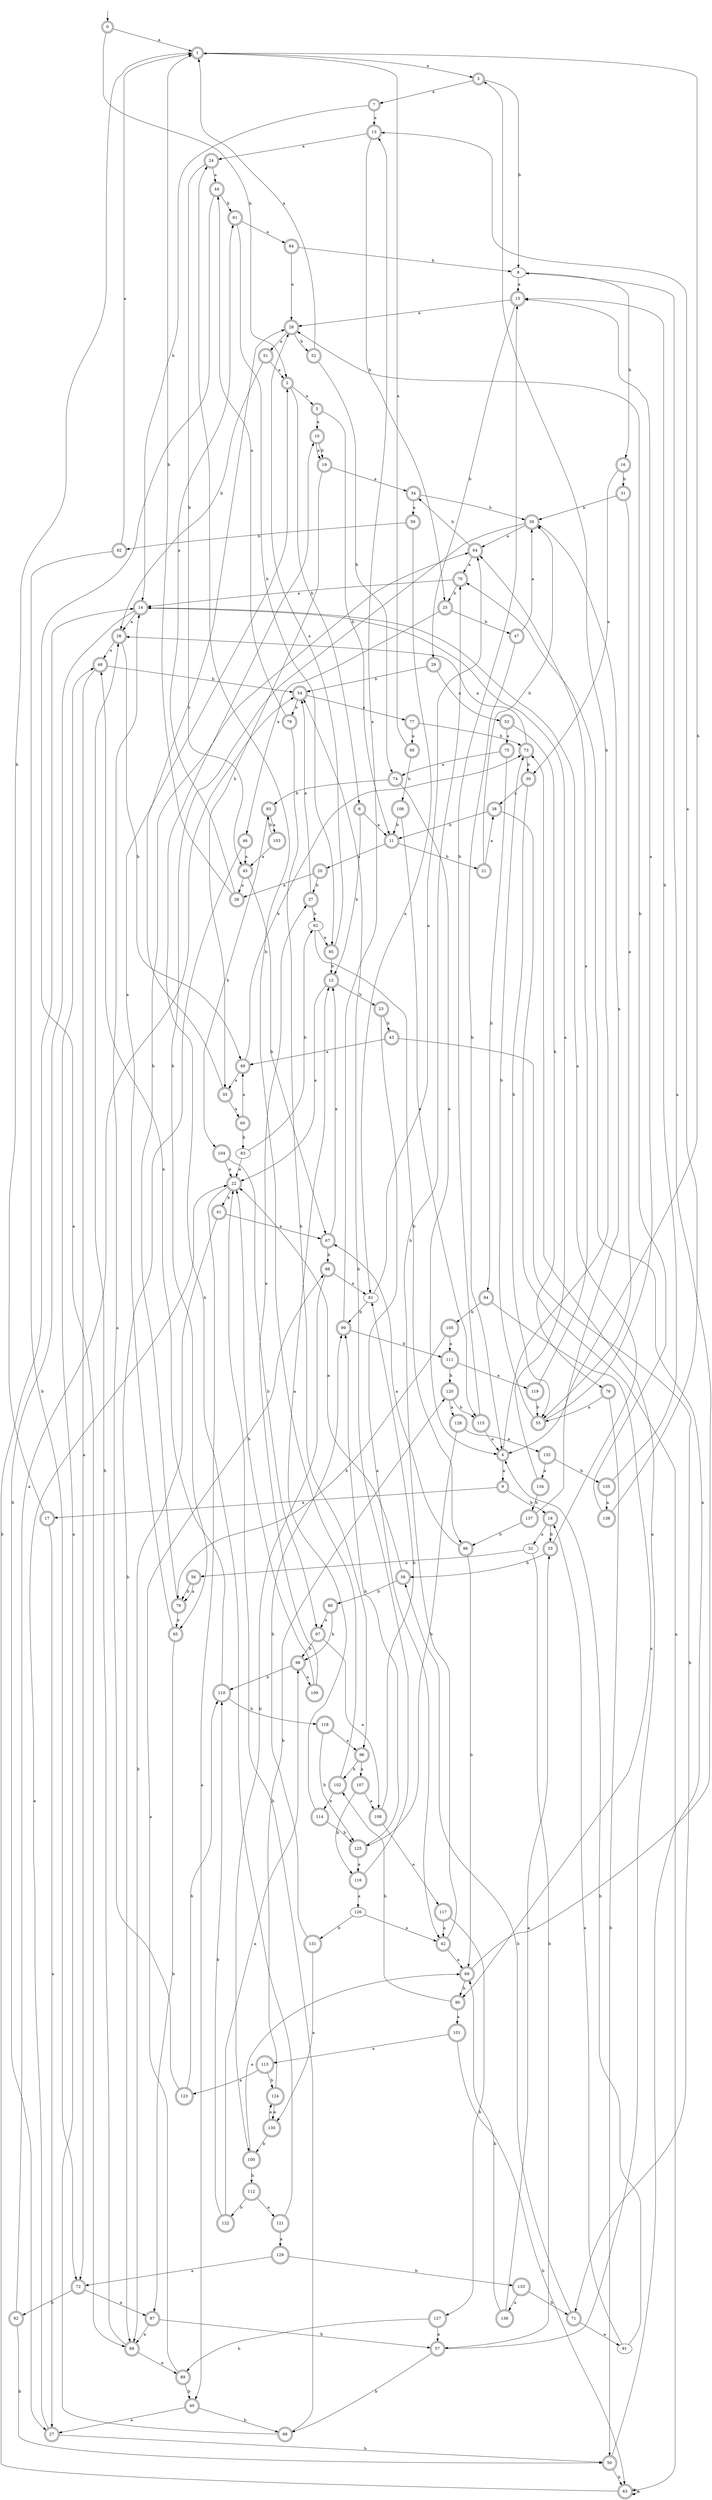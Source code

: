 digraph RandomDFA {
  __start0 [label="", shape=none];
  __start0 -> 0 [label=""];
  0 [shape=circle] [shape=doublecircle]
  0 -> 1 [label="a"]
  0 -> 2 [label="b"]
  1 [shape=doublecircle]
  1 -> 3 [label="a"]
  1 -> 4 [label="b"]
  2 [shape=doublecircle]
  2 -> 5 [label="a"]
  2 -> 6 [label="b"]
  3 [shape=doublecircle]
  3 -> 7 [label="a"]
  3 -> 8 [label="b"]
  4 [shape=doublecircle]
  4 -> 9 [label="a"]
  4 -> 3 [label="b"]
  5 [shape=doublecircle]
  5 -> 10 [label="a"]
  5 -> 11 [label="b"]
  6 [shape=doublecircle]
  6 -> 11 [label="a"]
  6 -> 12 [label="b"]
  7 [shape=doublecircle]
  7 -> 13 [label="a"]
  7 -> 14 [label="b"]
  8
  8 -> 15 [label="a"]
  8 -> 16 [label="b"]
  9 [shape=doublecircle]
  9 -> 17 [label="a"]
  9 -> 18 [label="b"]
  10 [shape=doublecircle]
  10 -> 19 [label="a"]
  10 -> 19 [label="b"]
  11 [shape=doublecircle]
  11 -> 20 [label="a"]
  11 -> 21 [label="b"]
  12 [shape=doublecircle]
  12 -> 22 [label="a"]
  12 -> 23 [label="b"]
  13 [shape=doublecircle]
  13 -> 24 [label="a"]
  13 -> 25 [label="b"]
  14 [shape=doublecircle]
  14 -> 26 [label="a"]
  14 -> 27 [label="b"]
  15 [shape=doublecircle]
  15 -> 28 [label="a"]
  15 -> 29 [label="b"]
  16 [shape=doublecircle]
  16 -> 30 [label="a"]
  16 -> 31 [label="b"]
  17 [shape=doublecircle]
  17 -> 27 [label="a"]
  17 -> 1 [label="b"]
  18 [shape=doublecircle]
  18 -> 32 [label="a"]
  18 -> 33 [label="b"]
  19 [shape=doublecircle]
  19 -> 34 [label="a"]
  19 -> 35 [label="b"]
  20 [shape=doublecircle]
  20 -> 36 [label="a"]
  20 -> 37 [label="b"]
  21 [shape=doublecircle]
  21 -> 38 [label="a"]
  21 -> 39 [label="b"]
  22 [shape=doublecircle]
  22 -> 40 [label="a"]
  22 -> 41 [label="b"]
  23 [shape=doublecircle]
  23 -> 42 [label="a"]
  23 -> 43 [label="b"]
  24 [shape=doublecircle]
  24 -> 44 [label="a"]
  24 -> 45 [label="b"]
  25 [shape=doublecircle]
  25 -> 46 [label="a"]
  25 -> 47 [label="b"]
  26 [shape=doublecircle]
  26 -> 48 [label="a"]
  26 -> 49 [label="b"]
  27 [shape=doublecircle]
  27 -> 22 [label="a"]
  27 -> 50 [label="b"]
  28 [shape=doublecircle]
  28 -> 51 [label="a"]
  28 -> 52 [label="b"]
  29 [shape=doublecircle]
  29 -> 53 [label="a"]
  29 -> 54 [label="b"]
  30 [shape=doublecircle]
  30 -> 38 [label="a"]
  30 -> 55 [label="b"]
  31 [shape=doublecircle]
  31 -> 55 [label="a"]
  31 -> 39 [label="b"]
  32
  32 -> 56 [label="a"]
  32 -> 57 [label="b"]
  33 [shape=doublecircle]
  33 -> 14 [label="a"]
  33 -> 58 [label="b"]
  34 [shape=doublecircle]
  34 -> 59 [label="a"]
  34 -> 39 [label="b"]
  35 [shape=doublecircle]
  35 -> 60 [label="a"]
  35 -> 28 [label="b"]
  36 [shape=doublecircle]
  36 -> 61 [label="a"]
  36 -> 1 [label="b"]
  37 [shape=doublecircle]
  37 -> 54 [label="a"]
  37 -> 62 [label="b"]
  38 [shape=doublecircle]
  38 -> 63 [label="a"]
  38 -> 11 [label="b"]
  39 [shape=doublecircle]
  39 -> 64 [label="a"]
  39 -> 65 [label="b"]
  40 [shape=doublecircle]
  40 -> 27 [label="a"]
  40 -> 66 [label="b"]
  41 [shape=doublecircle]
  41 -> 67 [label="a"]
  41 -> 68 [label="b"]
  42 [shape=doublecircle]
  42 -> 69 [label="a"]
  42 -> 70 [label="b"]
  43 [shape=doublecircle]
  43 -> 49 [label="a"]
  43 -> 71 [label="b"]
  44 [shape=doublecircle]
  44 -> 68 [label="a"]
  44 -> 61 [label="b"]
  45 [shape=doublecircle]
  45 -> 36 [label="a"]
  45 -> 67 [label="b"]
  46 [shape=doublecircle]
  46 -> 45 [label="a"]
  46 -> 68 [label="b"]
  47 [shape=doublecircle]
  47 -> 39 [label="a"]
  47 -> 4 [label="b"]
  48 [shape=doublecircle]
  48 -> 72 [label="a"]
  48 -> 54 [label="b"]
  49 [shape=doublecircle]
  49 -> 35 [label="a"]
  49 -> 73 [label="b"]
  50 [shape=doublecircle]
  50 -> 70 [label="a"]
  50 -> 63 [label="b"]
  51 [shape=doublecircle]
  51 -> 2 [label="a"]
  51 -> 26 [label="b"]
  52 [shape=doublecircle]
  52 -> 1 [label="a"]
  52 -> 74 [label="b"]
  53 [shape=doublecircle]
  53 -> 75 [label="a"]
  53 -> 76 [label="b"]
  54 [shape=doublecircle]
  54 -> 77 [label="a"]
  54 -> 78 [label="b"]
  55 [shape=doublecircle]
  55 -> 15 [label="a"]
  55 -> 73 [label="b"]
  56 [shape=doublecircle]
  56 -> 79 [label="a"]
  56 -> 79 [label="b"]
  57 [shape=doublecircle]
  57 -> 73 [label="a"]
  57 -> 66 [label="b"]
  58 [shape=doublecircle]
  58 -> 22 [label="a"]
  58 -> 80 [label="b"]
  59 [shape=doublecircle]
  59 -> 81 [label="a"]
  59 -> 82 [label="b"]
  60 [shape=doublecircle]
  60 -> 49 [label="a"]
  60 -> 83 [label="b"]
  61 [shape=doublecircle]
  61 -> 84 [label="a"]
  61 -> 85 [label="b"]
  62
  62 -> 85 [label="a"]
  62 -> 86 [label="b"]
  63 [shape=doublecircle]
  63 -> 63 [label="a"]
  63 -> 14 [label="b"]
  64 [shape=doublecircle]
  64 -> 70 [label="a"]
  64 -> 34 [label="b"]
  65 [shape=doublecircle]
  65 -> 2 [label="a"]
  65 -> 87 [label="b"]
  66 [shape=doublecircle]
  66 -> 48 [label="a"]
  66 -> 22 [label="b"]
  67 [shape=doublecircle]
  67 -> 12 [label="a"]
  67 -> 88 [label="b"]
  68 [shape=doublecircle]
  68 -> 89 [label="a"]
  68 -> 26 [label="b"]
  69 [shape=doublecircle]
  69 -> 8 [label="a"]
  69 -> 90 [label="b"]
  70 [shape=doublecircle]
  70 -> 14 [label="a"]
  70 -> 25 [label="b"]
  71 [shape=doublecircle]
  71 -> 91 [label="a"]
  71 -> 58 [label="b"]
  72 [shape=doublecircle]
  72 -> 87 [label="a"]
  72 -> 92 [label="b"]
  73 [shape=doublecircle]
  73 -> 26 [label="a"]
  73 -> 30 [label="b"]
  74 [shape=doublecircle]
  74 -> 4 [label="a"]
  74 -> 93 [label="b"]
  75 [shape=doublecircle]
  75 -> 74 [label="a"]
  75 -> 94 [label="b"]
  76 [shape=doublecircle]
  76 -> 55 [label="a"]
  76 -> 50 [label="b"]
  77 [shape=doublecircle]
  77 -> 95 [label="a"]
  77 -> 73 [label="b"]
  78 [shape=doublecircle]
  78 -> 44 [label="a"]
  78 -> 96 [label="b"]
  79 [shape=doublecircle]
  79 -> 65 [label="a"]
  79 -> 64 [label="b"]
  80 [shape=doublecircle]
  80 -> 97 [label="a"]
  80 -> 98 [label="b"]
  81
  81 -> 64 [label="a"]
  81 -> 99 [label="b"]
  82 [shape=doublecircle]
  82 -> 1 [label="a"]
  82 -> 72 [label="b"]
  83
  83 -> 22 [label="a"]
  83 -> 62 [label="b"]
  84 [shape=doublecircle]
  84 -> 28 [label="a"]
  84 -> 8 [label="b"]
  85 [shape=doublecircle]
  85 -> 28 [label="a"]
  85 -> 12 [label="b"]
  86 [shape=doublecircle]
  86 -> 67 [label="a"]
  86 -> 69 [label="b"]
  87 [shape=doublecircle]
  87 -> 68 [label="a"]
  87 -> 57 [label="b"]
  88 [shape=doublecircle]
  88 -> 81 [label="a"]
  88 -> 100 [label="b"]
  89 [shape=doublecircle]
  89 -> 88 [label="a"]
  89 -> 40 [label="b"]
  90 [shape=doublecircle]
  90 -> 101 [label="a"]
  90 -> 102 [label="b"]
  91
  91 -> 18 [label="a"]
  91 -> 4 [label="b"]
  92 [shape=doublecircle]
  92 -> 54 [label="a"]
  92 -> 50 [label="b"]
  93 [shape=doublecircle]
  93 -> 103 [label="a"]
  93 -> 104 [label="b"]
  94 [shape=doublecircle]
  94 -> 90 [label="a"]
  94 -> 105 [label="b"]
  95 [shape=doublecircle]
  95 -> 1 [label="a"]
  95 -> 106 [label="b"]
  96 [shape=doublecircle]
  96 -> 107 [label="a"]
  96 -> 102 [label="b"]
  97 [shape=doublecircle]
  97 -> 108 [label="a"]
  97 -> 98 [label="b"]
  98 [shape=doublecircle]
  98 -> 109 [label="a"]
  98 -> 110 [label="b"]
  99 [shape=doublecircle]
  99 -> 13 [label="a"]
  99 -> 111 [label="b"]
  100 [shape=doublecircle]
  100 -> 69 [label="a"]
  100 -> 112 [label="b"]
  101 [shape=doublecircle]
  101 -> 113 [label="a"]
  101 -> 63 [label="b"]
  102 [shape=doublecircle]
  102 -> 114 [label="a"]
  102 -> 24 [label="b"]
  103 [shape=doublecircle]
  103 -> 45 [label="a"]
  103 -> 93 [label="b"]
  104 [shape=doublecircle]
  104 -> 22 [label="a"]
  104 -> 97 [label="b"]
  105 [shape=doublecircle]
  105 -> 111 [label="a"]
  105 -> 79 [label="b"]
  106 [shape=doublecircle]
  106 -> 115 [label="a"]
  106 -> 11 [label="b"]
  107 [shape=doublecircle]
  107 -> 108 [label="a"]
  107 -> 116 [label="b"]
  108 [shape=doublecircle]
  108 -> 117 [label="a"]
  108 -> 81 [label="b"]
  109 [shape=doublecircle]
  109 -> 37 [label="a"]
  109 -> 22 [label="b"]
  110 [shape=doublecircle]
  110 -> 48 [label="a"]
  110 -> 118 [label="b"]
  111 [shape=doublecircle]
  111 -> 119 [label="a"]
  111 -> 120 [label="b"]
  112 [shape=doublecircle]
  112 -> 121 [label="a"]
  112 -> 122 [label="b"]
  113 [shape=doublecircle]
  113 -> 123 [label="a"]
  113 -> 124 [label="b"]
  114 [shape=doublecircle]
  114 -> 12 [label="a"]
  114 -> 125 [label="b"]
  115 [shape=doublecircle]
  115 -> 4 [label="a"]
  115 -> 15 [label="b"]
  116 [shape=doublecircle]
  116 -> 126 [label="a"]
  116 -> 54 [label="b"]
  117 [shape=doublecircle]
  117 -> 42 [label="a"]
  117 -> 127 [label="b"]
  118 [shape=doublecircle]
  118 -> 96 [label="a"]
  118 -> 125 [label="b"]
  119 [shape=doublecircle]
  119 -> 64 [label="a"]
  119 -> 55 [label="b"]
  120 [shape=doublecircle]
  120 -> 128 [label="a"]
  120 -> 115 [label="b"]
  121 [shape=doublecircle]
  121 -> 129 [label="a"]
  121 -> 10 [label="b"]
  122 [shape=doublecircle]
  122 -> 98 [label="a"]
  122 -> 110 [label="b"]
  123 [shape=doublecircle]
  123 -> 14 [label="a"]
  123 -> 110 [label="b"]
  124 [shape=doublecircle]
  124 -> 130 [label="a"]
  124 -> 120 [label="b"]
  125 [shape=doublecircle]
  125 -> 116 [label="a"]
  125 -> 99 [label="b"]
  126
  126 -> 42 [label="a"]
  126 -> 131 [label="b"]
  127 [shape=doublecircle]
  127 -> 57 [label="a"]
  127 -> 89 [label="b"]
  128 [shape=doublecircle]
  128 -> 132 [label="a"]
  128 -> 125 [label="b"]
  129 [shape=doublecircle]
  129 -> 72 [label="a"]
  129 -> 133 [label="b"]
  130 [shape=doublecircle]
  130 -> 124 [label="a"]
  130 -> 100 [label="b"]
  131 [shape=doublecircle]
  131 -> 130 [label="a"]
  131 -> 99 [label="b"]
  132 [shape=doublecircle]
  132 -> 134 [label="a"]
  132 -> 135 [label="b"]
  133 [shape=doublecircle]
  133 -> 136 [label="a"]
  133 -> 71 [label="b"]
  134 [shape=doublecircle]
  134 -> 14 [label="a"]
  134 -> 137 [label="b"]
  135 [shape=doublecircle]
  135 -> 138 [label="a"]
  135 -> 15 [label="b"]
  136 [shape=doublecircle]
  136 -> 33 [label="a"]
  136 -> 69 [label="b"]
  137 [shape=doublecircle]
  137 -> 39 [label="a"]
  137 -> 86 [label="b"]
  138 [shape=doublecircle]
  138 -> 13 [label="a"]
  138 -> 28 [label="b"]
}
